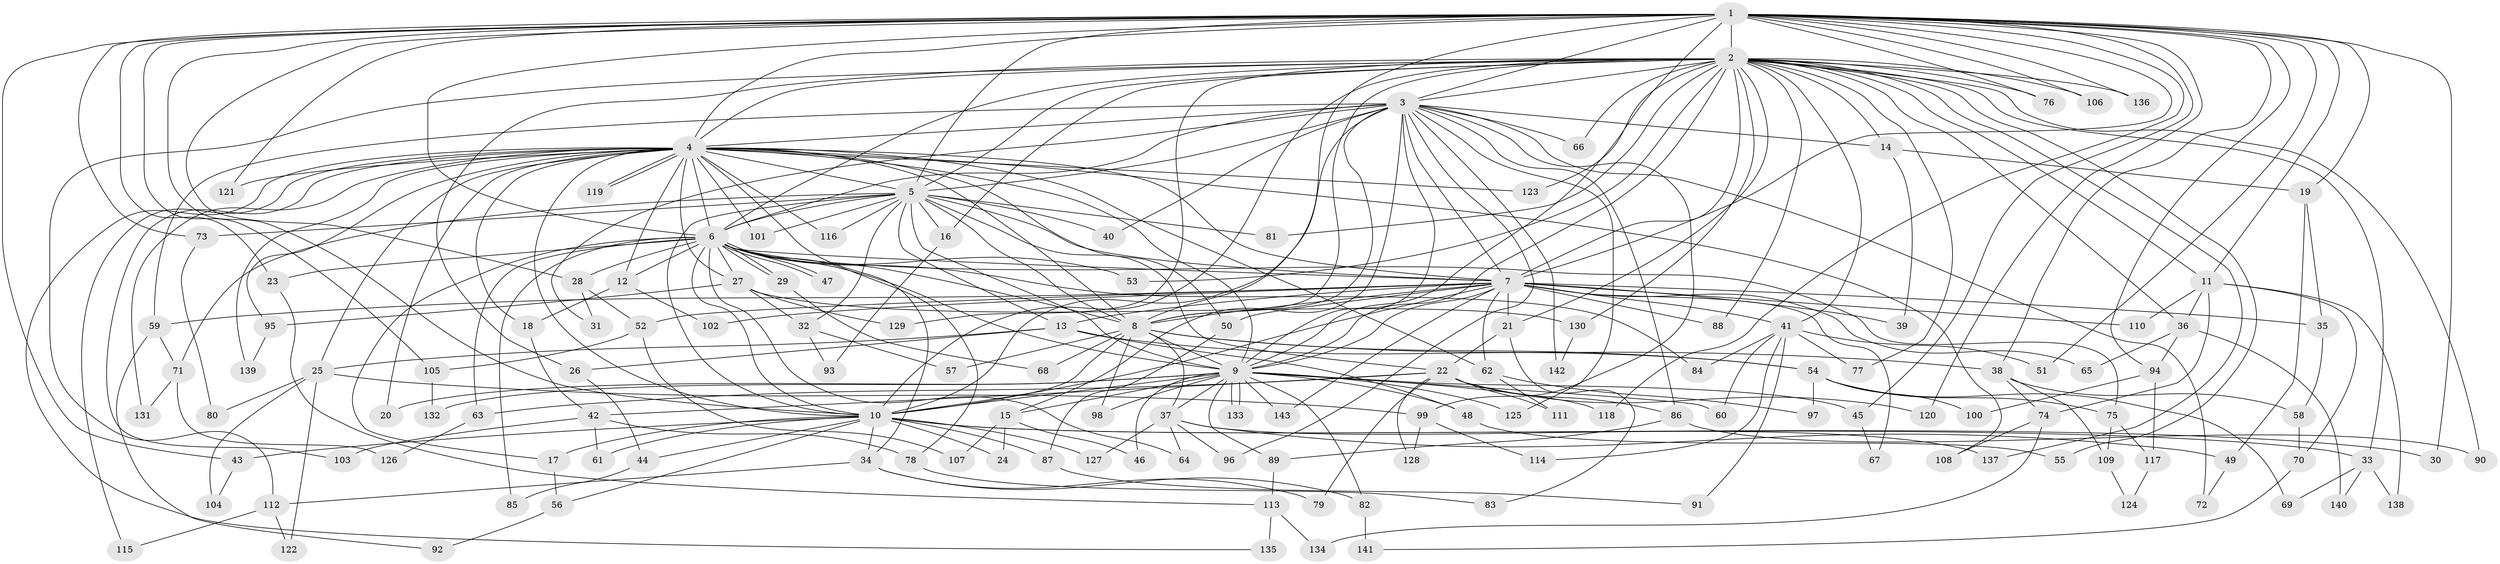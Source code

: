 // Generated by graph-tools (version 1.1) at 2025/01/03/09/25 03:01:24]
// undirected, 143 vertices, 311 edges
graph export_dot {
graph [start="1"]
  node [color=gray90,style=filled];
  1;
  2;
  3;
  4;
  5;
  6;
  7;
  8;
  9;
  10;
  11;
  12;
  13;
  14;
  15;
  16;
  17;
  18;
  19;
  20;
  21;
  22;
  23;
  24;
  25;
  26;
  27;
  28;
  29;
  30;
  31;
  32;
  33;
  34;
  35;
  36;
  37;
  38;
  39;
  40;
  41;
  42;
  43;
  44;
  45;
  46;
  47;
  48;
  49;
  50;
  51;
  52;
  53;
  54;
  55;
  56;
  57;
  58;
  59;
  60;
  61;
  62;
  63;
  64;
  65;
  66;
  67;
  68;
  69;
  70;
  71;
  72;
  73;
  74;
  75;
  76;
  77;
  78;
  79;
  80;
  81;
  82;
  83;
  84;
  85;
  86;
  87;
  88;
  89;
  90;
  91;
  92;
  93;
  94;
  95;
  96;
  97;
  98;
  99;
  100;
  101;
  102;
  103;
  104;
  105;
  106;
  107;
  108;
  109;
  110;
  111;
  112;
  113;
  114;
  115;
  116;
  117;
  118;
  119;
  120;
  121;
  122;
  123;
  124;
  125;
  126;
  127;
  128;
  129;
  130;
  131;
  132;
  133;
  134;
  135;
  136;
  137;
  138;
  139;
  140;
  141;
  142;
  143;
  1 -- 2;
  1 -- 3;
  1 -- 4;
  1 -- 5;
  1 -- 6;
  1 -- 7;
  1 -- 8;
  1 -- 9;
  1 -- 10;
  1 -- 11;
  1 -- 19;
  1 -- 23;
  1 -- 28;
  1 -- 30;
  1 -- 38;
  1 -- 43;
  1 -- 45;
  1 -- 51;
  1 -- 73;
  1 -- 76;
  1 -- 94;
  1 -- 105;
  1 -- 106;
  1 -- 118;
  1 -- 120;
  1 -- 121;
  1 -- 136;
  2 -- 3;
  2 -- 4;
  2 -- 5;
  2 -- 6;
  2 -- 7;
  2 -- 8;
  2 -- 9;
  2 -- 10;
  2 -- 11;
  2 -- 14;
  2 -- 16;
  2 -- 21;
  2 -- 26;
  2 -- 33;
  2 -- 36;
  2 -- 41;
  2 -- 53;
  2 -- 55;
  2 -- 66;
  2 -- 76;
  2 -- 77;
  2 -- 81;
  2 -- 88;
  2 -- 90;
  2 -- 106;
  2 -- 112;
  2 -- 123;
  2 -- 129;
  2 -- 130;
  2 -- 136;
  2 -- 137;
  3 -- 4;
  3 -- 5;
  3 -- 6;
  3 -- 7;
  3 -- 8;
  3 -- 9;
  3 -- 10;
  3 -- 14;
  3 -- 15;
  3 -- 31;
  3 -- 40;
  3 -- 59;
  3 -- 66;
  3 -- 72;
  3 -- 86;
  3 -- 96;
  3 -- 99;
  3 -- 125;
  3 -- 142;
  4 -- 5;
  4 -- 6;
  4 -- 7;
  4 -- 8;
  4 -- 9;
  4 -- 10;
  4 -- 12;
  4 -- 18;
  4 -- 20;
  4 -- 25;
  4 -- 27;
  4 -- 34;
  4 -- 50;
  4 -- 62;
  4 -- 95;
  4 -- 101;
  4 -- 103;
  4 -- 108;
  4 -- 115;
  4 -- 116;
  4 -- 119;
  4 -- 119;
  4 -- 121;
  4 -- 123;
  4 -- 131;
  4 -- 135;
  4 -- 139;
  5 -- 6;
  5 -- 7;
  5 -- 8;
  5 -- 9;
  5 -- 10;
  5 -- 13;
  5 -- 16;
  5 -- 22;
  5 -- 32;
  5 -- 40;
  5 -- 71;
  5 -- 73;
  5 -- 81;
  5 -- 101;
  5 -- 116;
  6 -- 7;
  6 -- 8;
  6 -- 9;
  6 -- 10;
  6 -- 12;
  6 -- 17;
  6 -- 23;
  6 -- 27;
  6 -- 28;
  6 -- 29;
  6 -- 29;
  6 -- 47;
  6 -- 47;
  6 -- 53;
  6 -- 63;
  6 -- 64;
  6 -- 75;
  6 -- 78;
  6 -- 84;
  6 -- 85;
  7 -- 8;
  7 -- 9;
  7 -- 10;
  7 -- 13;
  7 -- 21;
  7 -- 35;
  7 -- 39;
  7 -- 41;
  7 -- 50;
  7 -- 52;
  7 -- 59;
  7 -- 62;
  7 -- 65;
  7 -- 67;
  7 -- 88;
  7 -- 102;
  7 -- 110;
  7 -- 143;
  8 -- 9;
  8 -- 10;
  8 -- 37;
  8 -- 38;
  8 -- 54;
  8 -- 57;
  8 -- 68;
  8 -- 98;
  9 -- 10;
  9 -- 15;
  9 -- 20;
  9 -- 37;
  9 -- 45;
  9 -- 46;
  9 -- 48;
  9 -- 60;
  9 -- 82;
  9 -- 89;
  9 -- 98;
  9 -- 118;
  9 -- 125;
  9 -- 132;
  9 -- 133;
  9 -- 133;
  9 -- 143;
  10 -- 17;
  10 -- 24;
  10 -- 30;
  10 -- 33;
  10 -- 34;
  10 -- 43;
  10 -- 44;
  10 -- 56;
  10 -- 61;
  10 -- 87;
  10 -- 127;
  11 -- 36;
  11 -- 70;
  11 -- 74;
  11 -- 110;
  11 -- 138;
  12 -- 18;
  12 -- 102;
  13 -- 25;
  13 -- 26;
  13 -- 48;
  13 -- 54;
  14 -- 19;
  14 -- 39;
  15 -- 24;
  15 -- 46;
  15 -- 107;
  16 -- 93;
  17 -- 56;
  18 -- 42;
  19 -- 35;
  19 -- 49;
  21 -- 22;
  21 -- 83;
  22 -- 42;
  22 -- 63;
  22 -- 79;
  22 -- 86;
  22 -- 111;
  22 -- 120;
  22 -- 128;
  23 -- 113;
  25 -- 80;
  25 -- 99;
  25 -- 104;
  25 -- 122;
  26 -- 44;
  27 -- 32;
  27 -- 95;
  27 -- 129;
  27 -- 130;
  28 -- 31;
  28 -- 52;
  29 -- 68;
  32 -- 57;
  32 -- 93;
  33 -- 69;
  33 -- 138;
  33 -- 140;
  34 -- 79;
  34 -- 82;
  34 -- 112;
  35 -- 58;
  36 -- 65;
  36 -- 94;
  36 -- 140;
  37 -- 49;
  37 -- 64;
  37 -- 96;
  37 -- 127;
  37 -- 137;
  38 -- 58;
  38 -- 74;
  38 -- 109;
  41 -- 51;
  41 -- 60;
  41 -- 77;
  41 -- 84;
  41 -- 91;
  41 -- 114;
  42 -- 61;
  42 -- 78;
  42 -- 103;
  43 -- 104;
  44 -- 85;
  45 -- 67;
  48 -- 55;
  49 -- 72;
  50 -- 87;
  52 -- 105;
  52 -- 107;
  54 -- 69;
  54 -- 75;
  54 -- 97;
  54 -- 100;
  56 -- 92;
  58 -- 70;
  59 -- 71;
  59 -- 92;
  62 -- 97;
  62 -- 111;
  63 -- 126;
  70 -- 141;
  71 -- 126;
  71 -- 131;
  73 -- 80;
  74 -- 108;
  74 -- 134;
  75 -- 109;
  75 -- 117;
  78 -- 83;
  82 -- 141;
  86 -- 89;
  86 -- 90;
  87 -- 91;
  89 -- 113;
  94 -- 100;
  94 -- 117;
  95 -- 139;
  99 -- 114;
  99 -- 128;
  105 -- 132;
  109 -- 124;
  112 -- 115;
  112 -- 122;
  113 -- 134;
  113 -- 135;
  117 -- 124;
  130 -- 142;
}
